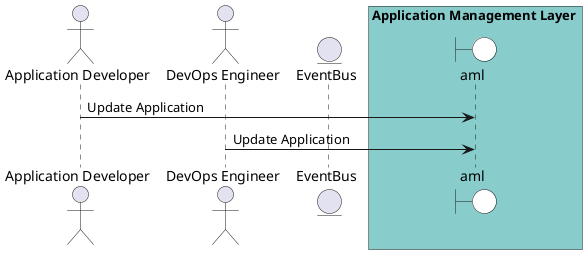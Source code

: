 @startuml

actor "Application Developer"

actor "DevOps Engineer"


entity EventBus

box Application Management Layer #88cccc
    boundary aml #white
end box



"Application Developer" -> aml: Update Application


"DevOps Engineer" -> aml: Update Application



@enduml

